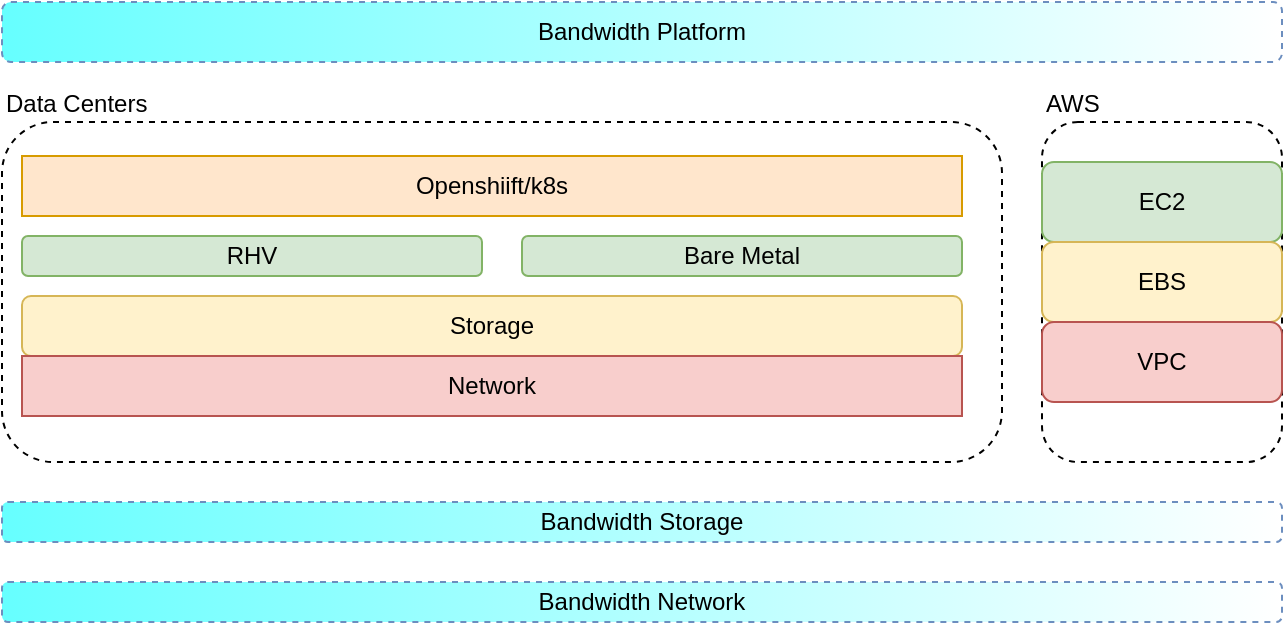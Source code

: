 <mxfile version="13.0.5" type="github">
  <diagram id="LbiZ8pvWBlCiQUzygJiZ" name="Page-1">
    <mxGraphModel dx="827" dy="843" grid="1" gridSize="10" guides="1" tooltips="1" connect="1" arrows="1" fold="1" page="1" pageScale="1" pageWidth="1600" pageHeight="900" math="0" shadow="0">
      <root>
        <mxCell id="0" />
        <mxCell id="1" parent="0" />
        <mxCell id="0HF_tEZIsqgijd7mcVRd-1" value="Bandwidth Platform" style="rounded=1;whiteSpace=wrap;html=1;fillColor=#66FFFF;strokeColor=#6c8ebf;gradientColor=#ffffff;gradientDirection=east;dashed=1;" parent="1" vertex="1">
          <mxGeometry x="40" y="80" width="640" height="30" as="geometry" />
        </mxCell>
        <mxCell id="0HF_tEZIsqgijd7mcVRd-2" value="Bandwidth Storage" style="rounded=1;whiteSpace=wrap;html=1;fillColor=#66FFFF;strokeColor=#6c8ebf;gradientColor=#ffffff;gradientDirection=east;dashed=1;" parent="1" vertex="1">
          <mxGeometry x="40" y="330" width="640" height="20" as="geometry" />
        </mxCell>
        <mxCell id="0HF_tEZIsqgijd7mcVRd-3" value="Bandwidth Network" style="rounded=1;whiteSpace=wrap;html=1;fillColor=#66FFFF;strokeColor=#6c8ebf;gradientColor=#ffffff;gradientDirection=east;dashed=1;" parent="1" vertex="1">
          <mxGeometry x="40" y="370" width="640" height="20" as="geometry" />
        </mxCell>
        <mxCell id="0HF_tEZIsqgijd7mcVRd-6" value="Data Centers" style="rounded=1;whiteSpace=wrap;html=1;dashed=1;fillColor=none;gradientColor=#ffffff;labelPosition=center;verticalLabelPosition=top;align=left;verticalAlign=bottom;" parent="1" vertex="1">
          <mxGeometry x="40" y="140" width="500" height="170" as="geometry" />
        </mxCell>
        <mxCell id="0HF_tEZIsqgijd7mcVRd-8" value="RHV" style="rounded=1;whiteSpace=wrap;html=1;fillColor=#d5e8d4;align=center;strokeColor=#82b366;" parent="1" vertex="1">
          <mxGeometry x="50" y="197" width="230" height="20" as="geometry" />
        </mxCell>
        <mxCell id="0HF_tEZIsqgijd7mcVRd-9" value="Storage" style="rounded=1;whiteSpace=wrap;html=1;fillColor=#fff2cc;align=center;strokeColor=#d6b656;" parent="1" vertex="1">
          <mxGeometry x="50" y="227" width="470" height="30" as="geometry" />
        </mxCell>
        <mxCell id="0HF_tEZIsqgijd7mcVRd-10" value="Network" style="rounded=1;whiteSpace=wrap;html=1;fillColor=#f8cecc;align=center;strokeColor=#b85450;arcSize=0;" parent="1" vertex="1">
          <mxGeometry x="50" y="257" width="470" height="30" as="geometry" />
        </mxCell>
        <mxCell id="0HF_tEZIsqgijd7mcVRd-19" value="Bare Metal" style="rounded=1;whiteSpace=wrap;html=1;fillColor=#d5e8d4;align=center;strokeColor=#82b366;" parent="1" vertex="1">
          <mxGeometry x="300" y="197" width="220" height="20" as="geometry" />
        </mxCell>
        <mxCell id="i8W5AadSWb6OgPMyyGvC-1" value="" style="group" vertex="1" connectable="0" parent="1">
          <mxGeometry x="560" y="140" width="120" height="170" as="geometry" />
        </mxCell>
        <mxCell id="0HF_tEZIsqgijd7mcVRd-7" value="AWS" style="rounded=1;whiteSpace=wrap;html=1;dashed=1;fillColor=none;gradientColor=#ffffff;labelPosition=center;verticalLabelPosition=top;align=left;verticalAlign=bottom;" parent="i8W5AadSWb6OgPMyyGvC-1" vertex="1">
          <mxGeometry width="120" height="170" as="geometry" />
        </mxCell>
        <mxCell id="0HF_tEZIsqgijd7mcVRd-16" value="EC2" style="rounded=1;whiteSpace=wrap;html=1;fillColor=#d5e8d4;align=center;strokeColor=#82b366;" parent="i8W5AadSWb6OgPMyyGvC-1" vertex="1">
          <mxGeometry y="20" width="120" height="40" as="geometry" />
        </mxCell>
        <mxCell id="0HF_tEZIsqgijd7mcVRd-17" value="EBS" style="rounded=1;whiteSpace=wrap;html=1;fillColor=#fff2cc;align=center;strokeColor=#d6b656;" parent="i8W5AadSWb6OgPMyyGvC-1" vertex="1">
          <mxGeometry y="60" width="120" height="40" as="geometry" />
        </mxCell>
        <mxCell id="0HF_tEZIsqgijd7mcVRd-18" value="VPC" style="rounded=1;whiteSpace=wrap;html=1;fillColor=#f8cecc;align=center;strokeColor=#b85450;" parent="i8W5AadSWb6OgPMyyGvC-1" vertex="1">
          <mxGeometry y="100" width="120" height="40" as="geometry" />
        </mxCell>
        <mxCell id="i8W5AadSWb6OgPMyyGvC-2" value="Openshiift/k8s" style="rounded=1;whiteSpace=wrap;html=1;fillColor=#ffe6cc;align=center;strokeColor=#d79b00;arcSize=0;" vertex="1" parent="1">
          <mxGeometry x="50" y="157" width="470" height="30" as="geometry" />
        </mxCell>
      </root>
    </mxGraphModel>
  </diagram>
</mxfile>
